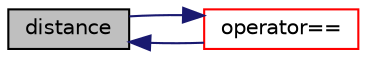 digraph "distance"
{
  bgcolor="transparent";
  edge [fontname="Helvetica",fontsize="10",labelfontname="Helvetica",labelfontsize="10"];
  node [fontname="Helvetica",fontsize="10",shape=record];
  rankdir="LR";
  Node27 [label="distance",height=0.2,width=0.4,color="black", fillcolor="grey75", style="filled", fontcolor="black"];
  Node27 -> Node28 [dir="back",color="midnightblue",fontsize="10",style="solid",fontname="Helvetica"];
  Node28 [label="operator==",height=0.2,width=0.4,color="red",URL="$a26265.html#a1272c571960f382c95971b2c1969b178"];
  Node28 -> Node27 [dir="back",color="midnightblue",fontsize="10",style="solid",fontname="Helvetica"];
}
